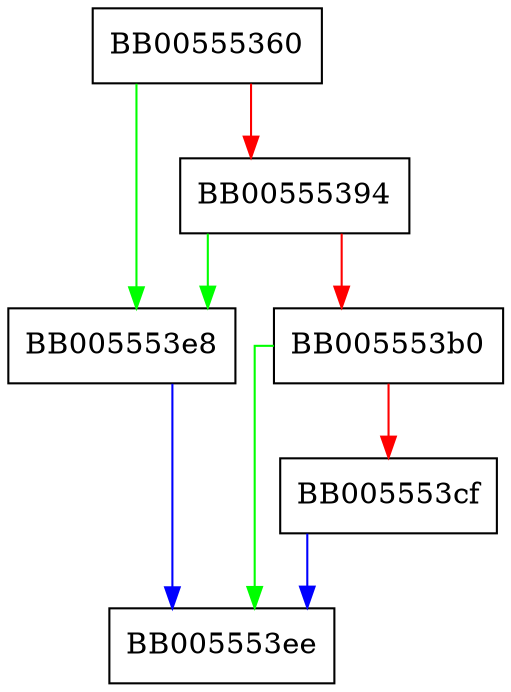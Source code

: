 digraph ossl_cmp_exchange_error {
  node [shape="box"];
  graph [splines=ortho];
  BB00555360 -> BB005553e8 [color="green"];
  BB00555360 -> BB00555394 [color="red"];
  BB00555394 -> BB005553e8 [color="green"];
  BB00555394 -> BB005553b0 [color="red"];
  BB005553b0 -> BB005553ee [color="green"];
  BB005553b0 -> BB005553cf [color="red"];
  BB005553cf -> BB005553ee [color="blue"];
  BB005553e8 -> BB005553ee [color="blue"];
}